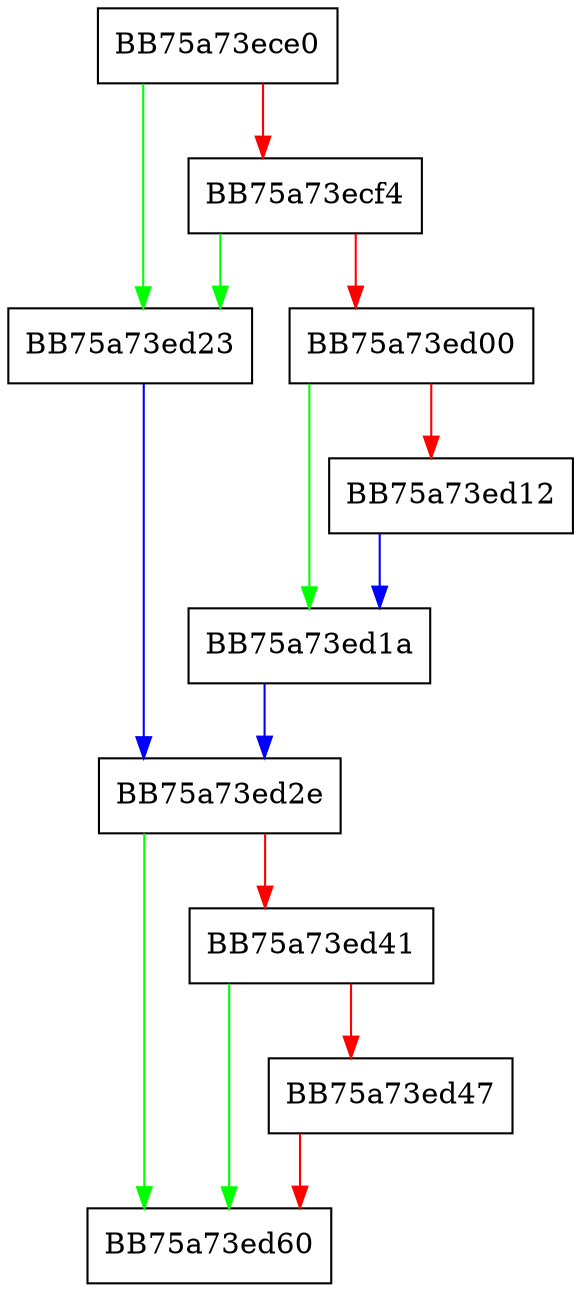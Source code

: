 digraph HtmlDomSizeLimitConfigEnd {
  node [shape="box"];
  graph [splines=ortho];
  BB75a73ece0 -> BB75a73ed23 [color="green"];
  BB75a73ece0 -> BB75a73ecf4 [color="red"];
  BB75a73ecf4 -> BB75a73ed23 [color="green"];
  BB75a73ecf4 -> BB75a73ed00 [color="red"];
  BB75a73ed00 -> BB75a73ed1a [color="green"];
  BB75a73ed00 -> BB75a73ed12 [color="red"];
  BB75a73ed12 -> BB75a73ed1a [color="blue"];
  BB75a73ed1a -> BB75a73ed2e [color="blue"];
  BB75a73ed23 -> BB75a73ed2e [color="blue"];
  BB75a73ed2e -> BB75a73ed60 [color="green"];
  BB75a73ed2e -> BB75a73ed41 [color="red"];
  BB75a73ed41 -> BB75a73ed60 [color="green"];
  BB75a73ed41 -> BB75a73ed47 [color="red"];
  BB75a73ed47 -> BB75a73ed60 [color="red"];
}
